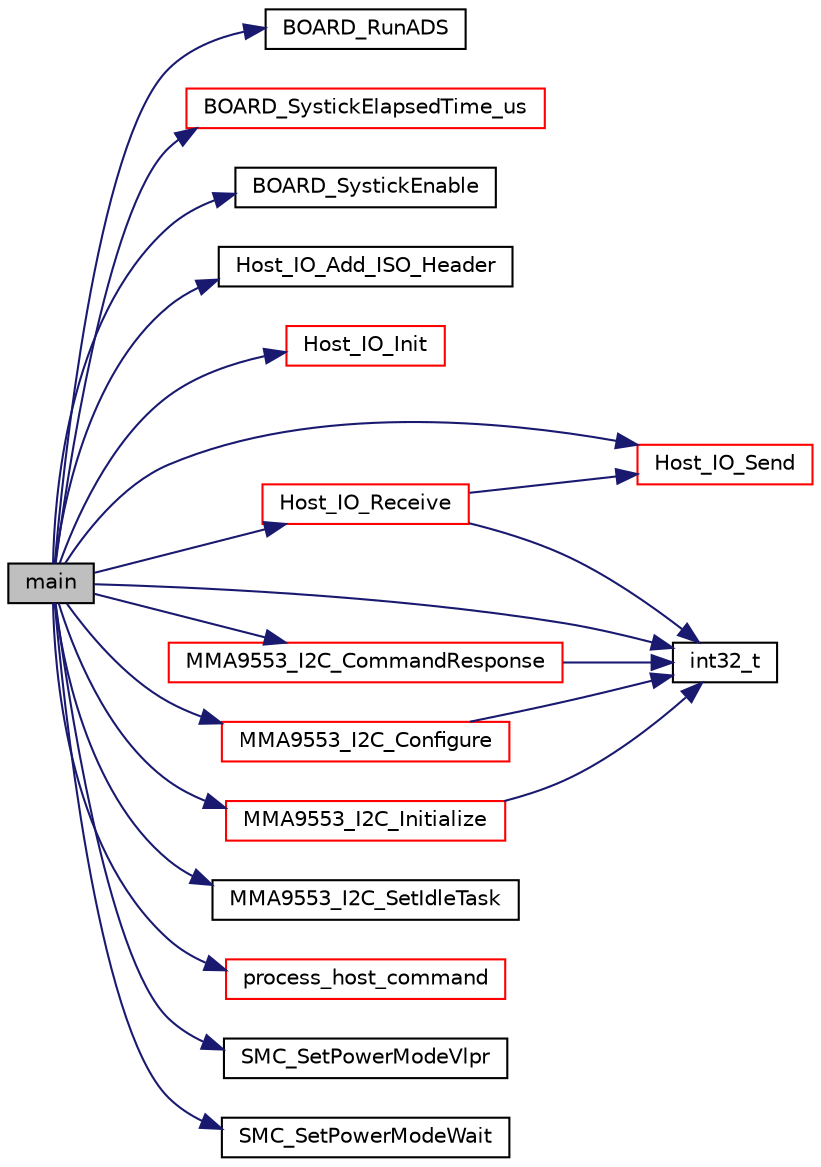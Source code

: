 digraph "main"
{
  edge [fontname="Helvetica",fontsize="10",labelfontname="Helvetica",labelfontsize="10"];
  node [fontname="Helvetica",fontsize="10",shape=record];
  rankdir="LR";
  Node0 [label="main",height=0.2,width=0.4,color="black", fillcolor="grey75", style="filled", fontcolor="black"];
  Node0 -> Node1 [color="midnightblue",fontsize="10",style="solid",fontname="Helvetica"];
  Node1 [label="BOARD_RunADS",height=0.2,width=0.4,color="black", fillcolor="white", style="filled",URL="$lpc_2auto__detection__service_8c.html#a95285f14f6707e326e523c82d926c900",tooltip="The function to register Application Name and initialte ADS. "];
  Node0 -> Node2 [color="midnightblue",fontsize="10",style="solid",fontname="Helvetica"];
  Node2 [label="BOARD_SystickElapsedTime_us",height=0.2,width=0.4,color="red", fillcolor="white", style="filled",URL="$systick__utils_8c.html#a85a32737b730fbb713ec910e1ad17c74",tooltip="Function to compute the Elapsed Time. "];
  Node0 -> Node6 [color="midnightblue",fontsize="10",style="solid",fontname="Helvetica"];
  Node6 [label="BOARD_SystickEnable",height=0.2,width=0.4,color="black", fillcolor="white", style="filled",URL="$systick__utils_8c.html#ad43629969994e92bd3620e630bda24c8",tooltip="Function to enable systicks framework. "];
  Node0 -> Node7 [color="midnightblue",fontsize="10",style="solid",fontname="Helvetica"];
  Node7 [label="Host_IO_Add_ISO_Header",height=0.2,width=0.4,color="black", fillcolor="white", style="filled",URL="$host__io__uart_8c.html#a68a2c033a0f6f967149dca76897f5c8a"];
  Node0 -> Node8 [color="midnightblue",fontsize="10",style="solid",fontname="Helvetica"];
  Node8 [label="Host_IO_Init",height=0.2,width=0.4,color="red", fillcolor="white", style="filled",URL="$host__io__uart_8c.html#ab4b858422bbaae71aff2ab540ae0e2b1"];
  Node0 -> Node12 [color="midnightblue",fontsize="10",style="solid",fontname="Helvetica"];
  Node12 [label="Host_IO_Receive",height=0.2,width=0.4,color="red", fillcolor="white", style="filled",URL="$host__io__uart_8c.html#a3924d21a0703878695ebdb68f720fff9"];
  Node12 -> Node4 [color="midnightblue",fontsize="10",style="solid",fontname="Helvetica"];
  Node4 [label="int32_t",height=0.2,width=0.4,color="black", fillcolor="white", style="filled",URL="$data__format__service_8h.html#a5d7069350a7d7e65686c77a8038f462f",tooltip="The interface function to append the data on the formated stream. "];
  Node12 -> Node23 [color="midnightblue",fontsize="10",style="solid",fontname="Helvetica"];
  Node23 [label="Host_IO_Send",height=0.2,width=0.4,color="red", fillcolor="white", style="filled",URL="$host__io__uart_8c.html#a719ad6da4502e713f1573b5353af9617"];
  Node0 -> Node23 [color="midnightblue",fontsize="10",style="solid",fontname="Helvetica"];
  Node0 -> Node4 [color="midnightblue",fontsize="10",style="solid",fontname="Helvetica"];
  Node0 -> Node27 [color="midnightblue",fontsize="10",style="solid",fontname="Helvetica"];
  Node27 [label="MMA9553_I2C_CommandResponse",height=0.2,width=0.4,color="red", fillcolor="white", style="filled",URL="$mma9553__drv_8c.html#a791c50aae4312dc3518bce73960f4b2a",tooltip="The interface function to read the sensor data. "];
  Node27 -> Node4 [color="midnightblue",fontsize="10",style="solid",fontname="Helvetica"];
  Node0 -> Node31 [color="midnightblue",fontsize="10",style="solid",fontname="Helvetica"];
  Node31 [label="MMA9553_I2C_Configure",height=0.2,width=0.4,color="red", fillcolor="white", style="filled",URL="$mma9553__drv_8c.html#a98085b8d1389e48df874d4115f7ee2ac",tooltip="The interface function to configure he sensor. "];
  Node31 -> Node4 [color="midnightblue",fontsize="10",style="solid",fontname="Helvetica"];
  Node0 -> Node32 [color="midnightblue",fontsize="10",style="solid",fontname="Helvetica"];
  Node32 [label="MMA9553_I2C_Initialize",height=0.2,width=0.4,color="red", fillcolor="white", style="filled",URL="$mma9553__drv_8c.html#af91dd70fb511444f848db38d965c68c0",tooltip="The interface function to initialize the sensor. "];
  Node32 -> Node4 [color="midnightblue",fontsize="10",style="solid",fontname="Helvetica"];
  Node0 -> Node33 [color="midnightblue",fontsize="10",style="solid",fontname="Helvetica"];
  Node33 [label="MMA9553_I2C_SetIdleTask",height=0.2,width=0.4,color="black", fillcolor="white", style="filled",URL="$mma9553__drv_8c.html#a05b276e17a58ab580616ed059ee2bb8b",tooltip=": The interface function to set the I2C Idle Task. "];
  Node0 -> Node34 [color="midnightblue",fontsize="10",style="solid",fontname="Helvetica"];
  Node34 [label="process_host_command",height=0.2,width=0.4,color="red", fillcolor="white", style="filled",URL="$mma9553__demo_8c.html#a0076d28c9a17cd6908c7b3b0f5c6006c"];
  Node0 -> Node35 [color="midnightblue",fontsize="10",style="solid",fontname="Helvetica"];
  Node35 [label="SMC_SetPowerModeVlpr",height=0.2,width=0.4,color="black", fillcolor="white", style="filled",URL="$lpc54114_8c.html#a82cb114bb9a5ea2f235a0216709d70f8",tooltip="Configures the system to VLPR power mode. API name used from Kinetis family to maintain compatibility..."];
  Node0 -> Node36 [color="midnightblue",fontsize="10",style="solid",fontname="Helvetica"];
  Node36 [label="SMC_SetPowerModeWait",height=0.2,width=0.4,color="black", fillcolor="white", style="filled",URL="$lpc54114_8c.html#a5423cac017d1d1a8ac8bba8e91e80e29",tooltip="Configures the system to WAIT power mode. API name used from Kinetis family to maintain compatibility..."];
}
